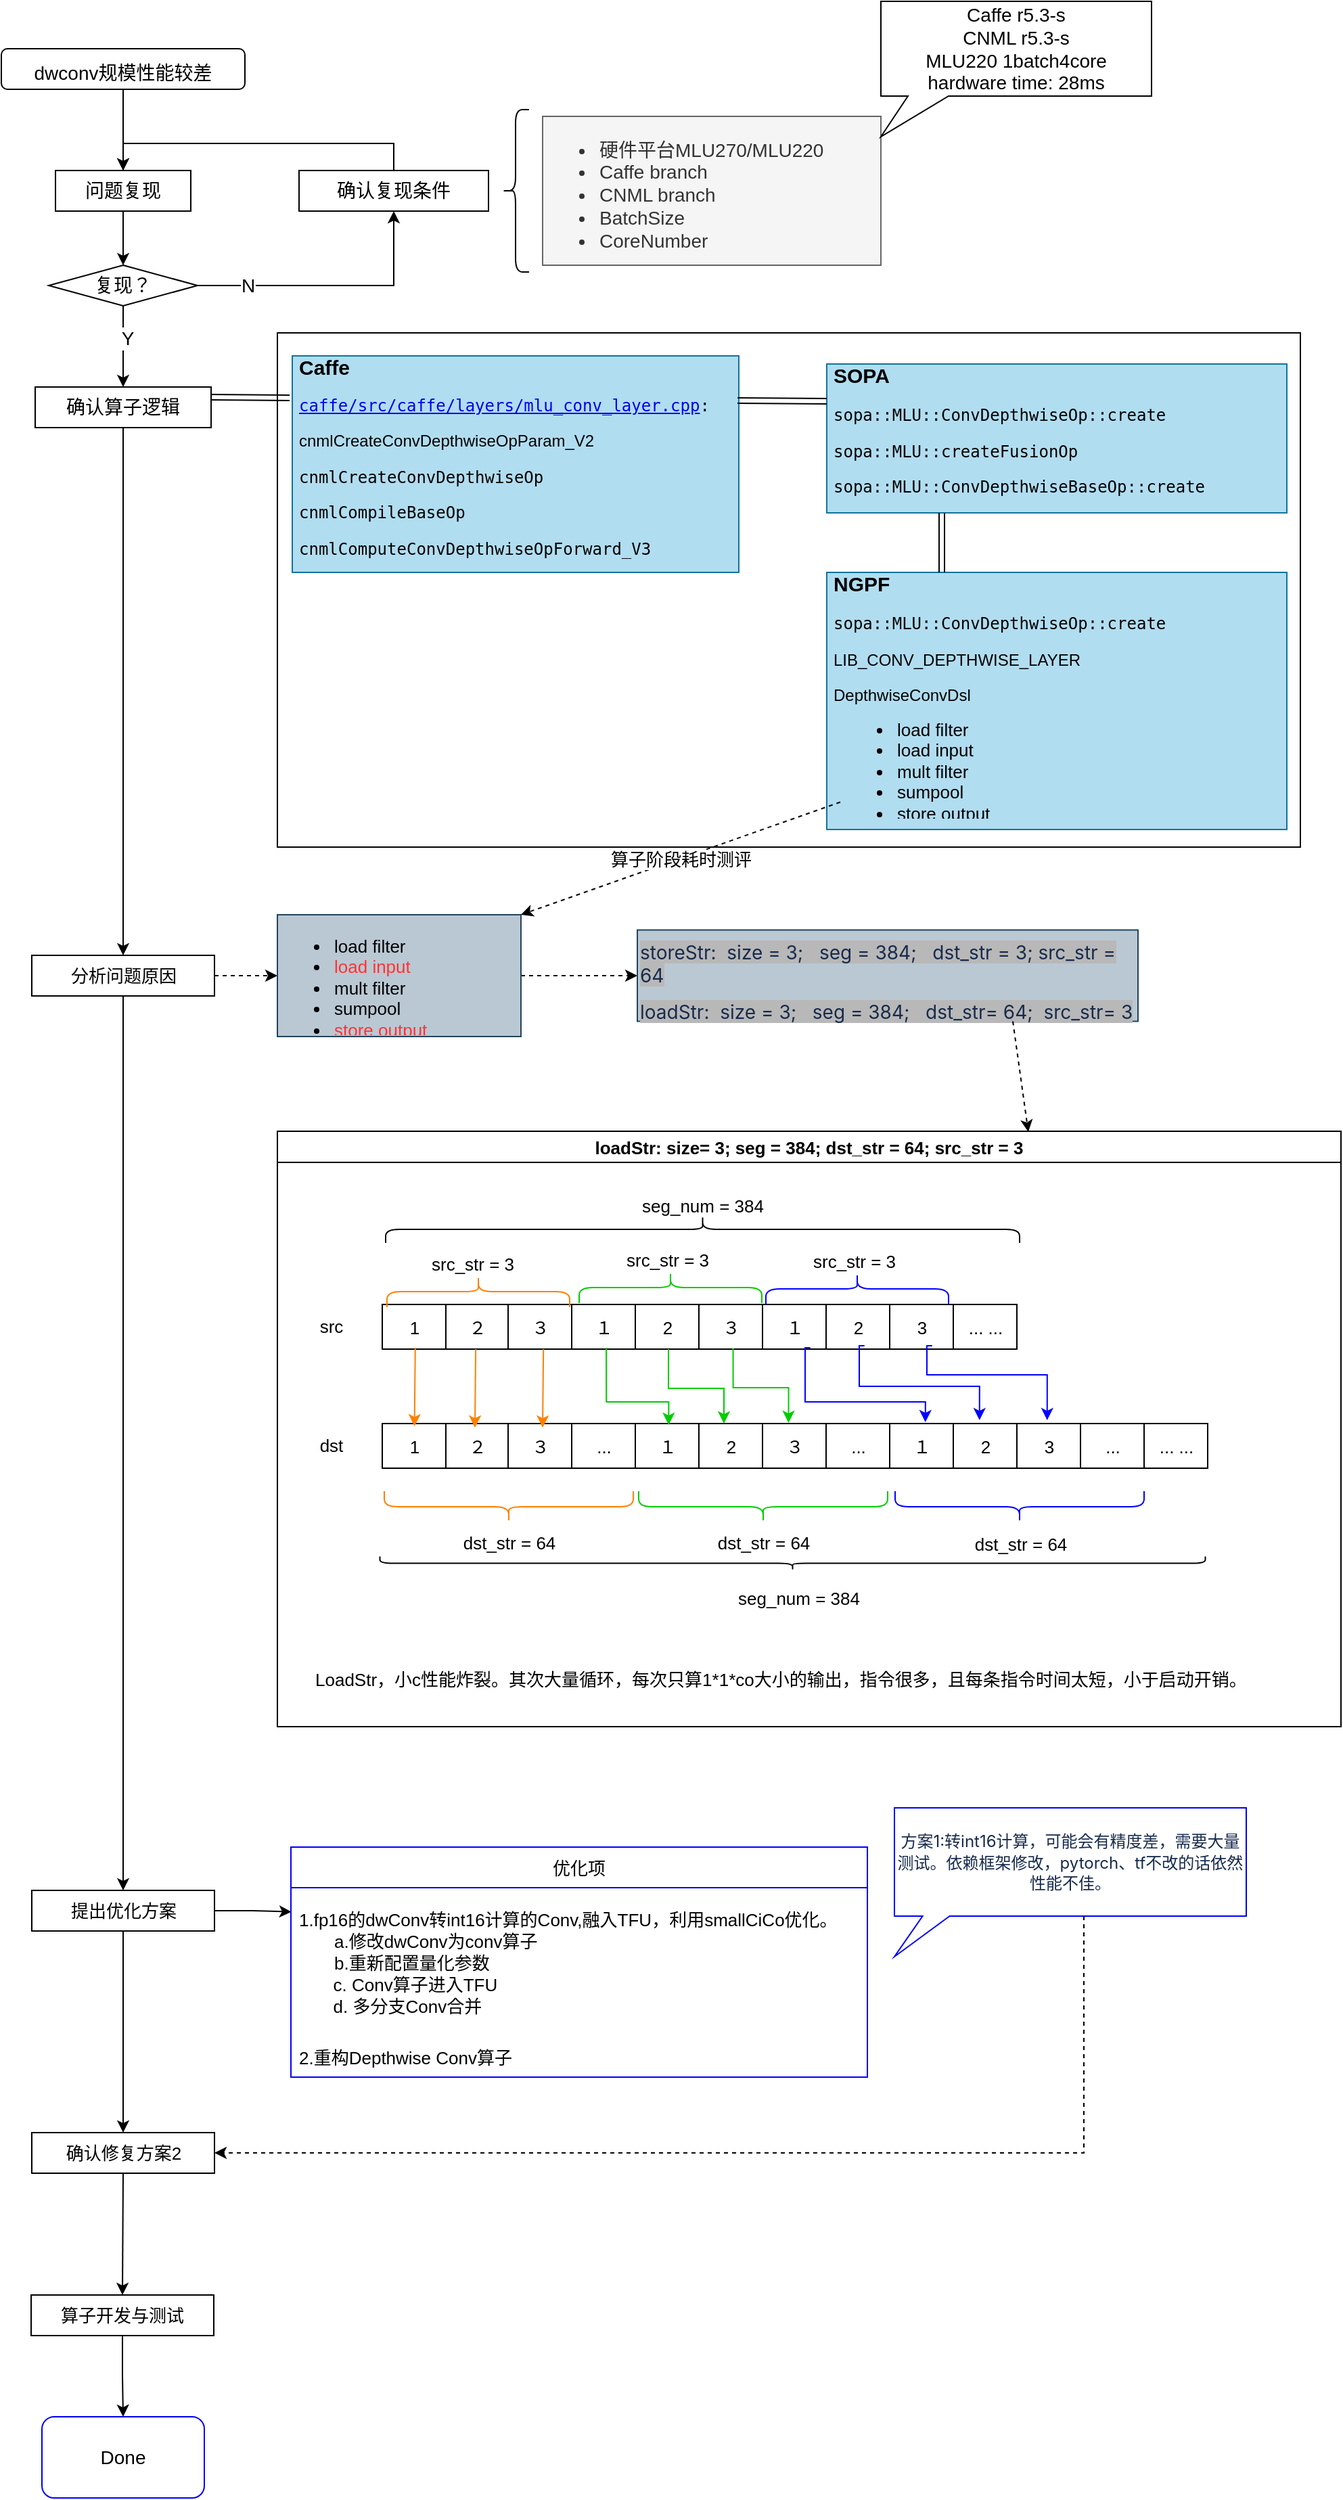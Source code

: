 <mxfile version="20.4.0" type="github">
  <diagram id="tti_ZhQh_s990TyHJGqt" name="第 1 页">
    <mxGraphModel dx="1428" dy="818" grid="1" gridSize="10" guides="1" tooltips="1" connect="1" arrows="1" fold="1" page="1" pageScale="1" pageWidth="4681" pageHeight="3300" math="0" shadow="0">
      <root>
        <mxCell id="0" />
        <mxCell id="1" parent="0" />
        <mxCell id="wZFN2r-Hda0BYNomyeBZ-6" style="edgeStyle=orthogonalEdgeStyle;rounded=0;orthogonalLoop=1;jettySize=auto;html=1;exitX=0.5;exitY=1;exitDx=0;exitDy=0;fontSize=14;" edge="1" parent="1" source="wZFN2r-Hda0BYNomyeBZ-2" target="wZFN2r-Hda0BYNomyeBZ-3">
          <mxGeometry relative="1" as="geometry" />
        </mxCell>
        <mxCell id="wZFN2r-Hda0BYNomyeBZ-2" value="&lt;h1 style=&quot;text-align: start;&quot; class=&quot;with-breadcrumbs&quot;&gt;&lt;font style=&quot;font-size: 14px; font-weight: normal;&quot;&gt;dwconv规模性能较差&lt;/font&gt;&lt;/h1&gt;" style="rounded=1;whiteSpace=wrap;html=1;" vertex="1" parent="1">
          <mxGeometry x="340" y="210" width="180" height="30" as="geometry" />
        </mxCell>
        <mxCell id="wZFN2r-Hda0BYNomyeBZ-7" style="edgeStyle=orthogonalEdgeStyle;rounded=0;orthogonalLoop=1;jettySize=auto;html=1;exitX=0.5;exitY=1;exitDx=0;exitDy=0;entryX=0.5;entryY=0;entryDx=0;entryDy=0;fontSize=14;" edge="1" parent="1" source="wZFN2r-Hda0BYNomyeBZ-3" target="wZFN2r-Hda0BYNomyeBZ-4">
          <mxGeometry relative="1" as="geometry" />
        </mxCell>
        <mxCell id="wZFN2r-Hda0BYNomyeBZ-3" value="问题复现" style="rounded=0;whiteSpace=wrap;html=1;fontSize=14;" vertex="1" parent="1">
          <mxGeometry x="380" y="300" width="100" height="30" as="geometry" />
        </mxCell>
        <mxCell id="wZFN2r-Hda0BYNomyeBZ-11" style="edgeStyle=orthogonalEdgeStyle;rounded=0;orthogonalLoop=1;jettySize=auto;html=1;exitX=1;exitY=0.5;exitDx=0;exitDy=0;entryX=0.5;entryY=1;entryDx=0;entryDy=0;fontSize=14;" edge="1" parent="1" source="wZFN2r-Hda0BYNomyeBZ-4" target="wZFN2r-Hda0BYNomyeBZ-10">
          <mxGeometry relative="1" as="geometry" />
        </mxCell>
        <mxCell id="wZFN2r-Hda0BYNomyeBZ-16" value="N" style="edgeLabel;html=1;align=center;verticalAlign=middle;resizable=0;points=[];fontSize=14;" vertex="1" connectable="0" parent="wZFN2r-Hda0BYNomyeBZ-11">
          <mxGeometry x="-0.63" relative="1" as="geometry">
            <mxPoint as="offset" />
          </mxGeometry>
        </mxCell>
        <mxCell id="wZFN2r-Hda0BYNomyeBZ-17" style="edgeStyle=orthogonalEdgeStyle;rounded=0;orthogonalLoop=1;jettySize=auto;html=1;exitX=0.5;exitY=1;exitDx=0;exitDy=0;fontSize=14;" edge="1" parent="1" source="wZFN2r-Hda0BYNomyeBZ-4" target="wZFN2r-Hda0BYNomyeBZ-15">
          <mxGeometry relative="1" as="geometry" />
        </mxCell>
        <mxCell id="wZFN2r-Hda0BYNomyeBZ-20" value="Y" style="edgeLabel;html=1;align=center;verticalAlign=middle;resizable=0;points=[];fontSize=14;" vertex="1" connectable="0" parent="wZFN2r-Hda0BYNomyeBZ-17">
          <mxGeometry x="-0.207" y="3" relative="1" as="geometry">
            <mxPoint as="offset" />
          </mxGeometry>
        </mxCell>
        <mxCell id="wZFN2r-Hda0BYNomyeBZ-4" value="复现？" style="rhombus;whiteSpace=wrap;html=1;fontSize=14;" vertex="1" parent="1">
          <mxGeometry x="375" y="370" width="110" height="30" as="geometry" />
        </mxCell>
        <mxCell id="wZFN2r-Hda0BYNomyeBZ-12" style="edgeStyle=orthogonalEdgeStyle;rounded=0;orthogonalLoop=1;jettySize=auto;html=1;exitX=0.5;exitY=0;exitDx=0;exitDy=0;entryX=0.5;entryY=0;entryDx=0;entryDy=0;fontSize=14;" edge="1" parent="1" source="wZFN2r-Hda0BYNomyeBZ-10" target="wZFN2r-Hda0BYNomyeBZ-3">
          <mxGeometry relative="1" as="geometry" />
        </mxCell>
        <mxCell id="wZFN2r-Hda0BYNomyeBZ-10" value="确认复现条件" style="rounded=0;whiteSpace=wrap;html=1;fontSize=14;" vertex="1" parent="1">
          <mxGeometry x="560" y="300" width="140" height="30" as="geometry" />
        </mxCell>
        <mxCell id="wZFN2r-Hda0BYNomyeBZ-13" value="" style="shape=curlyBracket;whiteSpace=wrap;html=1;rounded=1;fontSize=14;" vertex="1" parent="1">
          <mxGeometry x="710" y="255" width="20" height="120" as="geometry" />
        </mxCell>
        <mxCell id="wZFN2r-Hda0BYNomyeBZ-14" value="&lt;ul&gt;&lt;li&gt;&lt;span style=&quot;background-color: initial;&quot;&gt;硬件平台MLU270/MLU220&lt;/span&gt;&lt;/li&gt;&lt;li&gt;Caffe branch&lt;/li&gt;&lt;li&gt;CNML branch&lt;/li&gt;&lt;li&gt;BatchSize&lt;/li&gt;&lt;li&gt;CoreNumber&lt;/li&gt;&lt;/ul&gt;" style="text;strokeColor=#666666;fillColor=#f5f5f5;html=1;whiteSpace=wrap;verticalAlign=middle;overflow=hidden;fontSize=14;fontColor=#333333;" vertex="1" parent="1">
          <mxGeometry x="740" y="260" width="250" height="110" as="geometry" />
        </mxCell>
        <mxCell id="wZFN2r-Hda0BYNomyeBZ-48" style="edgeStyle=orthogonalEdgeStyle;rounded=0;orthogonalLoop=1;jettySize=auto;html=1;exitX=0.5;exitY=1;exitDx=0;exitDy=0;fontSize=13;" edge="1" parent="1" source="wZFN2r-Hda0BYNomyeBZ-15" target="wZFN2r-Hda0BYNomyeBZ-47">
          <mxGeometry relative="1" as="geometry" />
        </mxCell>
        <mxCell id="wZFN2r-Hda0BYNomyeBZ-15" value="确认算子逻辑" style="rounded=0;whiteSpace=wrap;html=1;fontSize=14;" vertex="1" parent="1">
          <mxGeometry x="365" y="460" width="130" height="30" as="geometry" />
        </mxCell>
        <mxCell id="wZFN2r-Hda0BYNomyeBZ-22" value="Caffe r5.3-s&lt;br&gt;CNML r5.3-s&lt;br&gt;MLU220 1batch4core &lt;br&gt;hardware time: 28ms" style="shape=callout;whiteSpace=wrap;html=1;perimeter=calloutPerimeter;fontSize=14;position2=0;base=30;size=30;position=0.1;" vertex="1" parent="1">
          <mxGeometry x="990" y="175" width="200" height="100" as="geometry" />
        </mxCell>
        <mxCell id="wZFN2r-Hda0BYNomyeBZ-36" value="&lt;h1 style=&quot;font-size: 15px;&quot;&gt;&lt;font style=&quot;font-size: 15px;&quot;&gt;Caffe&lt;/font&gt;&lt;/h1&gt;&lt;p style=&quot;font-size: 12px;&quot;&gt;&lt;font style=&quot;font-size: 12px;&quot;&gt;&lt;code style=&quot;&quot;&gt;&lt;font style=&quot;font-size: 12px;&quot;&gt;&lt;a href=&quot;http://gitlab.software.cambricon.com/neuware/caffe/-/blob/master/src/caffe/layers/mlu_conv_layer.cpp&quot;&gt;caffe/src/caffe/layers/mlu_conv_layer.cpp&lt;/a&gt;:&lt;/font&gt;&lt;/code&gt;&lt;/font&gt;&lt;/p&gt;&lt;p style=&quot;font-size: 12px;&quot;&gt;&lt;span style=&quot;background-color: initial;&quot;&gt;cnmlCreateConvDepthwiseOpParam_V2&lt;/span&gt;&lt;/p&gt;&lt;p style=&quot;font-size: 12px;&quot;&gt;&lt;code style=&quot;&quot;&gt;&lt;font style=&quot;font-size: 12px;&quot;&gt;cnmlCreateConvDepthwiseOp&lt;br&gt;&lt;/font&gt;&lt;/code&gt;&lt;/p&gt;&lt;p style=&quot;font-size: 12px;&quot;&gt;&lt;code style=&quot;&quot;&gt;&lt;font style=&quot;font-size: 12px;&quot;&gt;&lt;code&gt;cnmlCompileBaseOp&lt;/code&gt;&lt;br&gt;&lt;/font&gt;&lt;/code&gt;&lt;/p&gt;&lt;p style=&quot;font-size: 12px;&quot;&gt;&lt;code style=&quot;&quot;&gt;&lt;font style=&quot;font-size: 12px;&quot;&gt;&lt;code style=&quot;&quot;&gt;&lt;code style=&quot;&quot;&gt;&lt;font style=&quot;font-size: 12px;&quot;&gt;cnmlComputeConvDepthwiseOpForward_V3&lt;/font&gt;&lt;/code&gt;&lt;br&gt;&lt;/code&gt;&lt;/font&gt;&lt;/code&gt;&lt;/p&gt;" style="text;html=1;strokeColor=#10739e;fillColor=#b1ddf0;spacing=5;spacingTop=-20;whiteSpace=wrap;overflow=hidden;rounded=0;fontSize=14;" vertex="1" parent="1">
          <mxGeometry x="555" y="437" width="330" height="160" as="geometry" />
        </mxCell>
        <mxCell id="wZFN2r-Hda0BYNomyeBZ-37" value="&lt;h1 style=&quot;font-size: 15px;&quot;&gt;SOPA&lt;/h1&gt;&lt;h1 style=&quot;font-size: 15px;&quot;&gt;&lt;span style=&quot;font-family: monospace; font-size: 12px; background-color: initial; font-weight: normal;&quot;&gt;sopa::MLU::ConvDepthwiseOp::create&lt;/span&gt;&lt;br&gt;&lt;/h1&gt;&lt;p style=&quot;font-size: 12px;&quot;&gt;&lt;font face=&quot;monospace&quot;&gt;sopa::MLU::createFusionOp&lt;/font&gt;&lt;/p&gt;&lt;p style=&quot;font-size: 12px;&quot;&gt;&lt;font face=&quot;monospace&quot;&gt;sopa::MLU::ConvDepthwiseBaseOp::create&lt;/font&gt;&lt;/p&gt;" style="text;html=1;strokeColor=#10739e;fillColor=#b1ddf0;spacing=5;spacingTop=-20;whiteSpace=wrap;overflow=hidden;rounded=0;fontSize=14;" vertex="1" parent="1">
          <mxGeometry x="950" y="443" width="340" height="110" as="geometry" />
        </mxCell>
        <mxCell id="wZFN2r-Hda0BYNomyeBZ-39" value="&lt;h1 style=&quot;font-size: 15px;&quot;&gt;NGPF&lt;/h1&gt;&lt;h1 style=&quot;font-size: 15px;&quot;&gt;&lt;span style=&quot;font-family: monospace; font-size: 12px; background-color: initial; font-weight: normal;&quot;&gt;sopa::MLU::ConvDepthwiseOp::create&lt;/span&gt;&lt;br&gt;&lt;/h1&gt;&lt;p style=&quot;font-size: 12px;&quot;&gt;LIB_CONV_DEPTHWISE_LAYER&lt;/p&gt;&lt;p style=&quot;font-size: 12px;&quot;&gt;DepthwiseConvDsl&lt;/p&gt;&lt;p style=&quot;font-size: 12px;&quot;&gt;&lt;br&gt;&lt;/p&gt;&lt;p style=&quot;font-size: 12px;&quot;&gt;&lt;br&gt;&lt;/p&gt;&lt;p style=&quot;font-size: 12px;&quot;&gt;&lt;br&gt;&lt;/p&gt;" style="text;html=1;strokeColor=#10739e;fillColor=#b1ddf0;spacing=5;spacingTop=-20;whiteSpace=wrap;overflow=hidden;rounded=0;fontSize=14;" vertex="1" parent="1">
          <mxGeometry x="950" y="597" width="340" height="190" as="geometry" />
        </mxCell>
        <mxCell id="wZFN2r-Hda0BYNomyeBZ-40" value="&lt;ul style=&quot;font-size: 13px;&quot;&gt;&lt;li style=&quot;&quot;&gt;load filter&lt;/li&gt;&lt;li style=&quot;&quot;&gt;load input&lt;/li&gt;&lt;li style=&quot;&quot;&gt;mult filter&lt;/li&gt;&lt;li style=&quot;&quot;&gt;sumpool&lt;/li&gt;&lt;li style=&quot;&quot;&gt;store output&lt;/li&gt;&lt;/ul&gt;" style="text;strokeColor=none;fillColor=none;html=1;whiteSpace=wrap;verticalAlign=middle;overflow=hidden;fontSize=11;" vertex="1" parent="1">
          <mxGeometry x="960" y="690" width="180" height="90" as="geometry" />
        </mxCell>
        <mxCell id="wZFN2r-Hda0BYNomyeBZ-43" value="" style="shape=link;html=1;rounded=0;fontSize=13;exitX=1;exitY=0.25;exitDx=0;exitDy=0;entryX=-0.006;entryY=0.194;entryDx=0;entryDy=0;entryPerimeter=0;" edge="1" parent="1" source="wZFN2r-Hda0BYNomyeBZ-15" target="wZFN2r-Hda0BYNomyeBZ-36">
          <mxGeometry width="100" relative="1" as="geometry">
            <mxPoint x="380" y="580" as="sourcePoint" />
            <mxPoint x="480" y="580" as="targetPoint" />
          </mxGeometry>
        </mxCell>
        <mxCell id="wZFN2r-Hda0BYNomyeBZ-44" value="" style="shape=link;html=1;rounded=0;fontSize=13;exitX=0.997;exitY=0.206;exitDx=0;exitDy=0;exitPerimeter=0;entryX=0;entryY=0.25;entryDx=0;entryDy=0;" edge="1" parent="1" source="wZFN2r-Hda0BYNomyeBZ-36" target="wZFN2r-Hda0BYNomyeBZ-37">
          <mxGeometry width="100" relative="1" as="geometry">
            <mxPoint x="710" y="680" as="sourcePoint" />
            <mxPoint x="810" y="680" as="targetPoint" />
          </mxGeometry>
        </mxCell>
        <mxCell id="wZFN2r-Hda0BYNomyeBZ-45" value="" style="shape=link;html=1;rounded=0;fontSize=13;entryX=0.25;entryY=0;entryDx=0;entryDy=0;exitX=0.25;exitY=1;exitDx=0;exitDy=0;" edge="1" parent="1" source="wZFN2r-Hda0BYNomyeBZ-37" target="wZFN2r-Hda0BYNomyeBZ-39">
          <mxGeometry width="100" relative="1" as="geometry">
            <mxPoint x="580" y="710" as="sourcePoint" />
            <mxPoint x="680" y="710" as="targetPoint" />
          </mxGeometry>
        </mxCell>
        <mxCell id="wZFN2r-Hda0BYNomyeBZ-46" value="" style="rounded=0;whiteSpace=wrap;html=1;fontSize=13;fillColor=none;" vertex="1" parent="1">
          <mxGeometry x="544" y="420" width="756" height="380" as="geometry" />
        </mxCell>
        <mxCell id="wZFN2r-Hda0BYNomyeBZ-54" style="edgeStyle=orthogonalEdgeStyle;rounded=0;orthogonalLoop=1;jettySize=auto;html=1;exitX=1;exitY=0.5;exitDx=0;exitDy=0;entryX=0;entryY=0.5;entryDx=0;entryDy=0;dashed=1;fontSize=13;fontColor=#000000;" edge="1" parent="1" source="wZFN2r-Hda0BYNomyeBZ-47" target="wZFN2r-Hda0BYNomyeBZ-49">
          <mxGeometry relative="1" as="geometry" />
        </mxCell>
        <mxCell id="wZFN2r-Hda0BYNomyeBZ-156" style="edgeStyle=orthogonalEdgeStyle;rounded=0;orthogonalLoop=1;jettySize=auto;html=1;exitX=0.5;exitY=1;exitDx=0;exitDy=0;strokeColor=#000000;fontSize=13;fontColor=#000000;" edge="1" parent="1" source="wZFN2r-Hda0BYNomyeBZ-47" target="wZFN2r-Hda0BYNomyeBZ-155">
          <mxGeometry relative="1" as="geometry" />
        </mxCell>
        <mxCell id="wZFN2r-Hda0BYNomyeBZ-47" value="分析问题原因" style="rounded=0;whiteSpace=wrap;html=1;fontSize=13;" vertex="1" parent="1">
          <mxGeometry x="362.5" y="880" width="135" height="30" as="geometry" />
        </mxCell>
        <mxCell id="wZFN2r-Hda0BYNomyeBZ-58" value="" style="edgeStyle=orthogonalEdgeStyle;rounded=0;orthogonalLoop=1;jettySize=auto;html=1;dashed=1;fontSize=13;fontColor=#000000;" edge="1" parent="1" source="wZFN2r-Hda0BYNomyeBZ-49" target="wZFN2r-Hda0BYNomyeBZ-57">
          <mxGeometry relative="1" as="geometry" />
        </mxCell>
        <mxCell id="wZFN2r-Hda0BYNomyeBZ-49" value="&lt;ul style=&quot;font-size: 13px;&quot;&gt;&lt;li style=&quot;&quot;&gt;load filter&lt;/li&gt;&lt;li style=&quot;&quot;&gt;&lt;font color=&quot;#ff3333&quot;&gt;load input　&lt;/font&gt;&lt;/li&gt;&lt;li style=&quot;&quot;&gt;mult filter&lt;/li&gt;&lt;li style=&quot;&quot;&gt;sumpool&lt;/li&gt;&lt;li style=&quot;&quot;&gt;&lt;font color=&quot;#ff3333&quot;&gt;store output&lt;/font&gt;&lt;/li&gt;&lt;/ul&gt;" style="text;html=1;whiteSpace=wrap;verticalAlign=middle;overflow=hidden;fontSize=11;fillColor=#bac8d3;strokeColor=#23445d;" vertex="1" parent="1">
          <mxGeometry x="544" y="850" width="180" height="90" as="geometry" />
        </mxCell>
        <mxCell id="wZFN2r-Hda0BYNomyeBZ-50" value="" style="endArrow=classic;html=1;rounded=0;fontSize=13;fontColor=#FF3333;entryX=1;entryY=0;entryDx=0;entryDy=0;dashed=1;" edge="1" parent="1" source="wZFN2r-Hda0BYNomyeBZ-40" target="wZFN2r-Hda0BYNomyeBZ-49">
          <mxGeometry relative="1" as="geometry">
            <mxPoint x="1060" y="860" as="sourcePoint" />
            <mxPoint x="1130" y="920" as="targetPoint" />
          </mxGeometry>
        </mxCell>
        <mxCell id="wZFN2r-Hda0BYNomyeBZ-51" value="算子阶段耗时测评" style="edgeLabel;resizable=0;html=1;align=center;verticalAlign=middle;fontSize=13;fontColor=#000000;" connectable="0" vertex="1" parent="wZFN2r-Hda0BYNomyeBZ-50">
          <mxGeometry relative="1" as="geometry" />
        </mxCell>
        <mxCell id="wZFN2r-Hda0BYNomyeBZ-57" value="&lt;p style=&quot;margin: 10px 0px 0px; padding: 0px; color: rgb(23, 43, 77); font-family: -apple-system, BlinkMacSystemFont, &amp;quot;Segoe UI&amp;quot;, Roboto, Oxygen, Ubuntu, &amp;quot;Fira Sans&amp;quot;, &amp;quot;Droid Sans&amp;quot;, &amp;quot;Helvetica Neue&amp;quot;, sans-serif; font-size: 14px;&quot;&gt;&lt;span style=&quot;background-color: rgb(184, 184, 184);&quot;&gt;storeStr:&amp;nbsp; size = 3;&amp;nbsp; &amp;nbsp;seg = 384;&amp;nbsp; &amp;nbsp;dst_str = 3; src_str = 64&lt;/span&gt;&lt;/p&gt;&lt;p style=&quot;margin: 10px 0px 0px; padding: 0px; color: rgb(23, 43, 77); font-family: -apple-system, BlinkMacSystemFont, &amp;quot;Segoe UI&amp;quot;, Roboto, Oxygen, Ubuntu, &amp;quot;Fira Sans&amp;quot;, &amp;quot;Droid Sans&amp;quot;, &amp;quot;Helvetica Neue&amp;quot;, sans-serif; font-size: 14px;&quot;&gt;&lt;span style=&quot;background-color: rgb(184, 184, 184);&quot;&gt;loadStr:&amp;nbsp; size = 3;&amp;nbsp; &amp;nbsp;seg = 384;&amp;nbsp; &amp;nbsp;dst_str= 64;&amp;nbsp; src_str= 3&lt;/span&gt;&lt;/p&gt;" style="whiteSpace=wrap;html=1;fontSize=11;align=left;fillColor=#bac8d3;strokeColor=#23445d;gradientColor=none;" vertex="1" parent="1">
          <mxGeometry x="810" y="861.25" width="370" height="67.5" as="geometry" />
        </mxCell>
        <mxCell id="wZFN2r-Hda0BYNomyeBZ-99" value="loadStr: size= 3; seg = 384; dst_str = 64; src_str = 3" style="swimlane;labelBackgroundColor=#FFFFFF;fontSize=13;fontColor=#000000;" vertex="1" parent="1">
          <mxGeometry x="544" y="1010" width="786" height="440" as="geometry">
            <mxRectangle x="1270" y="870" width="360" height="30" as="alternateBounds" />
          </mxGeometry>
        </mxCell>
        <mxCell id="wZFN2r-Hda0BYNomyeBZ-72" value="" style="shape=table;html=1;whiteSpace=wrap;startSize=0;container=1;collapsible=0;childLayout=tableLayout;labelBackgroundColor=#FFFFFF;fontSize=13;fontColor=#000000;" vertex="1" parent="wZFN2r-Hda0BYNomyeBZ-99">
          <mxGeometry x="77.5" y="128" width="469" height="33" as="geometry" />
        </mxCell>
        <mxCell id="wZFN2r-Hda0BYNomyeBZ-73" value="" style="shape=tableRow;horizontal=0;startSize=0;swimlaneHead=0;swimlaneBody=0;top=0;left=0;bottom=0;right=0;collapsible=0;dropTarget=0;fillColor=none;points=[[0,0.5],[1,0.5]];portConstraint=eastwest;labelBackgroundColor=#B8B8B8;fontSize=13;fontColor=#000000;" vertex="1" parent="wZFN2r-Hda0BYNomyeBZ-72">
          <mxGeometry width="469" height="33" as="geometry" />
        </mxCell>
        <mxCell id="wZFN2r-Hda0BYNomyeBZ-74" value="&lt;span style=&quot;background-color: rgb(255, 255, 255);&quot;&gt;1&lt;/span&gt;" style="shape=partialRectangle;html=1;whiteSpace=wrap;connectable=0;fillColor=none;top=0;left=0;bottom=0;right=0;overflow=hidden;labelBackgroundColor=#B8B8B8;fontSize=13;fontColor=#000000;" vertex="1" parent="wZFN2r-Hda0BYNomyeBZ-73">
          <mxGeometry width="47" height="33" as="geometry">
            <mxRectangle width="47" height="33" as="alternateBounds" />
          </mxGeometry>
        </mxCell>
        <mxCell id="wZFN2r-Hda0BYNomyeBZ-75" value="&lt;span style=&quot;background-color: rgb(255, 255, 255);&quot;&gt;２&lt;/span&gt;" style="shape=partialRectangle;html=1;whiteSpace=wrap;connectable=0;fillColor=none;top=0;left=0;bottom=0;right=0;overflow=hidden;labelBackgroundColor=#B8B8B8;fontSize=13;fontColor=#000000;" vertex="1" parent="wZFN2r-Hda0BYNomyeBZ-73">
          <mxGeometry x="47" width="46" height="33" as="geometry">
            <mxRectangle width="46" height="33" as="alternateBounds" />
          </mxGeometry>
        </mxCell>
        <mxCell id="wZFN2r-Hda0BYNomyeBZ-76" value="&lt;span style=&quot;background-color: rgb(255, 255, 255);&quot;&gt;３&lt;/span&gt;" style="shape=partialRectangle;html=1;whiteSpace=wrap;connectable=0;fillColor=none;top=0;left=0;bottom=0;right=0;overflow=hidden;labelBackgroundColor=#B8B8B8;fontSize=13;fontColor=#000000;" vertex="1" parent="wZFN2r-Hda0BYNomyeBZ-73">
          <mxGeometry x="93" width="47" height="33" as="geometry">
            <mxRectangle width="47" height="33" as="alternateBounds" />
          </mxGeometry>
        </mxCell>
        <mxCell id="wZFN2r-Hda0BYNomyeBZ-85" value="&lt;span style=&quot;background-color: rgb(255, 255, 255);&quot;&gt;１&lt;/span&gt;" style="shape=partialRectangle;html=1;whiteSpace=wrap;connectable=0;fillColor=none;top=0;left=0;bottom=0;right=0;overflow=hidden;labelBackgroundColor=#B8B8B8;fontSize=13;fontColor=#000000;" vertex="1" parent="wZFN2r-Hda0BYNomyeBZ-73">
          <mxGeometry x="140" width="47" height="33" as="geometry">
            <mxRectangle width="47" height="33" as="alternateBounds" />
          </mxGeometry>
        </mxCell>
        <mxCell id="wZFN2r-Hda0BYNomyeBZ-93" value="2" style="shape=partialRectangle;html=1;whiteSpace=wrap;connectable=0;fillColor=none;top=0;left=0;bottom=0;right=0;overflow=hidden;labelBackgroundColor=#FFFFFF;fontSize=13;fontColor=#000000;" vertex="1" parent="wZFN2r-Hda0BYNomyeBZ-73">
          <mxGeometry x="187" width="47" height="33" as="geometry">
            <mxRectangle width="47" height="33" as="alternateBounds" />
          </mxGeometry>
        </mxCell>
        <mxCell id="wZFN2r-Hda0BYNomyeBZ-94" value="&lt;span style=&quot;background-color: rgb(255, 255, 255);&quot;&gt;３&lt;/span&gt;" style="shape=partialRectangle;html=1;whiteSpace=wrap;connectable=0;fillColor=none;top=0;left=0;bottom=0;right=0;overflow=hidden;labelBackgroundColor=#B8B8B8;fontSize=13;fontColor=#000000;" vertex="1" parent="wZFN2r-Hda0BYNomyeBZ-73">
          <mxGeometry x="234" width="47" height="33" as="geometry">
            <mxRectangle width="47" height="33" as="alternateBounds" />
          </mxGeometry>
        </mxCell>
        <mxCell id="wZFN2r-Hda0BYNomyeBZ-95" value="&lt;span style=&quot;background-color: rgb(255, 255, 255);&quot;&gt;１&lt;/span&gt;" style="shape=partialRectangle;html=1;whiteSpace=wrap;connectable=0;fillColor=none;top=0;left=0;bottom=0;right=0;overflow=hidden;labelBackgroundColor=#B8B8B8;fontSize=13;fontColor=#000000;" vertex="1" parent="wZFN2r-Hda0BYNomyeBZ-73">
          <mxGeometry x="281" width="47" height="33" as="geometry">
            <mxRectangle width="47" height="33" as="alternateBounds" />
          </mxGeometry>
        </mxCell>
        <mxCell id="wZFN2r-Hda0BYNomyeBZ-96" value="2" style="shape=partialRectangle;html=1;whiteSpace=wrap;connectable=0;fillColor=none;top=0;left=0;bottom=0;right=0;overflow=hidden;labelBackgroundColor=#FFFFFF;fontSize=13;fontColor=#000000;" vertex="1" parent="wZFN2r-Hda0BYNomyeBZ-73">
          <mxGeometry x="328" width="47" height="33" as="geometry">
            <mxRectangle width="47" height="33" as="alternateBounds" />
          </mxGeometry>
        </mxCell>
        <mxCell id="wZFN2r-Hda0BYNomyeBZ-97" value="3" style="shape=partialRectangle;html=1;whiteSpace=wrap;connectable=0;fillColor=none;top=0;left=0;bottom=0;right=0;overflow=hidden;labelBackgroundColor=#FFFFFF;fontSize=13;fontColor=#000000;" vertex="1" parent="wZFN2r-Hda0BYNomyeBZ-73">
          <mxGeometry x="375" width="47" height="33" as="geometry">
            <mxRectangle width="47" height="33" as="alternateBounds" />
          </mxGeometry>
        </mxCell>
        <mxCell id="wZFN2r-Hda0BYNomyeBZ-98" value="... ..." style="shape=partialRectangle;html=1;whiteSpace=wrap;connectable=0;fillColor=none;top=0;left=0;bottom=0;right=0;overflow=hidden;labelBackgroundColor=#FFFFFF;fontSize=13;fontColor=#000000;" vertex="1" parent="wZFN2r-Hda0BYNomyeBZ-73">
          <mxGeometry x="422" width="47" height="33" as="geometry">
            <mxRectangle width="47" height="33" as="alternateBounds" />
          </mxGeometry>
        </mxCell>
        <mxCell id="wZFN2r-Hda0BYNomyeBZ-100" value="src" style="text;html=1;strokeColor=none;fillColor=none;align=center;verticalAlign=middle;whiteSpace=wrap;rounded=0;labelBackgroundColor=#FFFFFF;fontSize=13;fontColor=#000000;" vertex="1" parent="wZFN2r-Hda0BYNomyeBZ-99">
          <mxGeometry x="10" y="128.5" width="60" height="30" as="geometry" />
        </mxCell>
        <mxCell id="wZFN2r-Hda0BYNomyeBZ-101" value="dst" style="text;html=1;strokeColor=none;fillColor=none;align=center;verticalAlign=middle;whiteSpace=wrap;rounded=0;labelBackgroundColor=#FFFFFF;fontSize=13;fontColor=#000000;" vertex="1" parent="wZFN2r-Hda0BYNomyeBZ-99">
          <mxGeometry x="10" y="217" width="60" height="30" as="geometry" />
        </mxCell>
        <mxCell id="wZFN2r-Hda0BYNomyeBZ-102" value="" style="shape=table;html=1;whiteSpace=wrap;startSize=0;container=1;collapsible=0;childLayout=tableLayout;labelBackgroundColor=#FFFFFF;fontSize=13;fontColor=#000000;" vertex="1" parent="wZFN2r-Hda0BYNomyeBZ-99">
          <mxGeometry x="77.5" y="216" width="610" height="33" as="geometry" />
        </mxCell>
        <mxCell id="wZFN2r-Hda0BYNomyeBZ-103" value="" style="shape=tableRow;horizontal=0;startSize=0;swimlaneHead=0;swimlaneBody=0;top=0;left=0;bottom=0;right=0;collapsible=0;dropTarget=0;fillColor=none;points=[[0,0.5],[1,0.5]];portConstraint=eastwest;labelBackgroundColor=#B8B8B8;fontSize=13;fontColor=#000000;" vertex="1" parent="wZFN2r-Hda0BYNomyeBZ-102">
          <mxGeometry width="610" height="33" as="geometry" />
        </mxCell>
        <mxCell id="wZFN2r-Hda0BYNomyeBZ-104" value="&lt;span style=&quot;background-color: rgb(255, 255, 255);&quot;&gt;1&lt;/span&gt;" style="shape=partialRectangle;html=1;whiteSpace=wrap;connectable=0;fillColor=none;top=0;left=0;bottom=0;right=0;overflow=hidden;labelBackgroundColor=#B8B8B8;fontSize=13;fontColor=#000000;" vertex="1" parent="wZFN2r-Hda0BYNomyeBZ-103">
          <mxGeometry width="47" height="33" as="geometry">
            <mxRectangle width="47" height="33" as="alternateBounds" />
          </mxGeometry>
        </mxCell>
        <mxCell id="wZFN2r-Hda0BYNomyeBZ-105" value="&lt;span style=&quot;background-color: rgb(255, 255, 255);&quot;&gt;２&lt;/span&gt;" style="shape=partialRectangle;html=1;whiteSpace=wrap;connectable=0;fillColor=none;top=0;left=0;bottom=0;right=0;overflow=hidden;labelBackgroundColor=#B8B8B8;fontSize=13;fontColor=#000000;" vertex="1" parent="wZFN2r-Hda0BYNomyeBZ-103">
          <mxGeometry x="47" width="46" height="33" as="geometry">
            <mxRectangle width="46" height="33" as="alternateBounds" />
          </mxGeometry>
        </mxCell>
        <mxCell id="wZFN2r-Hda0BYNomyeBZ-106" value="&lt;span style=&quot;background-color: rgb(255, 255, 255);&quot;&gt;３&lt;/span&gt;" style="shape=partialRectangle;html=1;whiteSpace=wrap;connectable=0;fillColor=none;top=0;left=0;bottom=0;right=0;overflow=hidden;labelBackgroundColor=#B8B8B8;fontSize=13;fontColor=#000000;" vertex="1" parent="wZFN2r-Hda0BYNomyeBZ-103">
          <mxGeometry x="93" width="47" height="33" as="geometry">
            <mxRectangle width="47" height="33" as="alternateBounds" />
          </mxGeometry>
        </mxCell>
        <mxCell id="wZFN2r-Hda0BYNomyeBZ-114" value="&lt;span style=&quot;background-color: rgb(255, 255, 255);&quot;&gt;...&lt;/span&gt;" style="shape=partialRectangle;html=1;whiteSpace=wrap;connectable=0;fillColor=none;top=0;left=0;bottom=0;right=0;overflow=hidden;labelBackgroundColor=#B8B8B8;fontSize=13;fontColor=#000000;" vertex="1" parent="wZFN2r-Hda0BYNomyeBZ-103">
          <mxGeometry x="140" width="47" height="33" as="geometry">
            <mxRectangle width="47" height="33" as="alternateBounds" />
          </mxGeometry>
        </mxCell>
        <mxCell id="wZFN2r-Hda0BYNomyeBZ-107" value="&lt;span style=&quot;background-color: rgb(255, 255, 255);&quot;&gt;１&lt;/span&gt;" style="shape=partialRectangle;html=1;whiteSpace=wrap;connectable=0;fillColor=none;top=0;left=0;bottom=0;right=0;overflow=hidden;labelBackgroundColor=#B8B8B8;fontSize=13;fontColor=#000000;" vertex="1" parent="wZFN2r-Hda0BYNomyeBZ-103">
          <mxGeometry x="187" width="47" height="33" as="geometry">
            <mxRectangle width="47" height="33" as="alternateBounds" />
          </mxGeometry>
        </mxCell>
        <mxCell id="wZFN2r-Hda0BYNomyeBZ-108" value="2" style="shape=partialRectangle;html=1;whiteSpace=wrap;connectable=0;fillColor=none;top=0;left=0;bottom=0;right=0;overflow=hidden;labelBackgroundColor=#FFFFFF;fontSize=13;fontColor=#000000;" vertex="1" parent="wZFN2r-Hda0BYNomyeBZ-103">
          <mxGeometry x="234" width="47" height="33" as="geometry">
            <mxRectangle width="47" height="33" as="alternateBounds" />
          </mxGeometry>
        </mxCell>
        <mxCell id="wZFN2r-Hda0BYNomyeBZ-109" value="&lt;span style=&quot;background-color: rgb(255, 255, 255);&quot;&gt;３&lt;/span&gt;" style="shape=partialRectangle;html=1;whiteSpace=wrap;connectable=0;fillColor=none;top=0;left=0;bottom=0;right=0;overflow=hidden;labelBackgroundColor=#B8B8B8;fontSize=13;fontColor=#000000;" vertex="1" parent="wZFN2r-Hda0BYNomyeBZ-103">
          <mxGeometry x="281" width="47" height="33" as="geometry">
            <mxRectangle width="47" height="33" as="alternateBounds" />
          </mxGeometry>
        </mxCell>
        <mxCell id="wZFN2r-Hda0BYNomyeBZ-116" value="&lt;span style=&quot;background-color: rgb(255, 255, 255);&quot;&gt;...&lt;/span&gt;" style="shape=partialRectangle;html=1;whiteSpace=wrap;connectable=0;fillColor=none;top=0;left=0;bottom=0;right=0;overflow=hidden;labelBackgroundColor=#B8B8B8;fontSize=13;fontColor=#000000;" vertex="1" parent="wZFN2r-Hda0BYNomyeBZ-103">
          <mxGeometry x="328" width="47" height="33" as="geometry">
            <mxRectangle width="47" height="33" as="alternateBounds" />
          </mxGeometry>
        </mxCell>
        <mxCell id="wZFN2r-Hda0BYNomyeBZ-110" value="&lt;span style=&quot;background-color: rgb(255, 255, 255);&quot;&gt;１&lt;/span&gt;" style="shape=partialRectangle;html=1;whiteSpace=wrap;connectable=0;fillColor=none;top=0;left=0;bottom=0;right=0;overflow=hidden;labelBackgroundColor=#B8B8B8;fontSize=13;fontColor=#000000;" vertex="1" parent="wZFN2r-Hda0BYNomyeBZ-103">
          <mxGeometry x="375" width="47" height="33" as="geometry">
            <mxRectangle width="47" height="33" as="alternateBounds" />
          </mxGeometry>
        </mxCell>
        <mxCell id="wZFN2r-Hda0BYNomyeBZ-111" value="2" style="shape=partialRectangle;html=1;whiteSpace=wrap;connectable=0;fillColor=none;top=0;left=0;bottom=0;right=0;overflow=hidden;labelBackgroundColor=#FFFFFF;fontSize=13;fontColor=#000000;" vertex="1" parent="wZFN2r-Hda0BYNomyeBZ-103">
          <mxGeometry x="422" width="47" height="33" as="geometry">
            <mxRectangle width="47" height="33" as="alternateBounds" />
          </mxGeometry>
        </mxCell>
        <mxCell id="wZFN2r-Hda0BYNomyeBZ-112" value="3" style="shape=partialRectangle;html=1;whiteSpace=wrap;connectable=0;fillColor=none;top=0;left=0;bottom=0;right=0;overflow=hidden;labelBackgroundColor=#FFFFFF;fontSize=13;fontColor=#000000;" vertex="1" parent="wZFN2r-Hda0BYNomyeBZ-103">
          <mxGeometry x="469" width="47" height="33" as="geometry">
            <mxRectangle width="47" height="33" as="alternateBounds" />
          </mxGeometry>
        </mxCell>
        <mxCell id="wZFN2r-Hda0BYNomyeBZ-133" value="..." style="shape=partialRectangle;html=1;whiteSpace=wrap;connectable=0;fillColor=none;top=0;left=0;bottom=0;right=0;overflow=hidden;labelBackgroundColor=#FFFFFF;fontSize=13;fontColor=#000000;" vertex="1" parent="wZFN2r-Hda0BYNomyeBZ-103">
          <mxGeometry x="516" width="47" height="33" as="geometry">
            <mxRectangle width="47" height="33" as="alternateBounds" />
          </mxGeometry>
        </mxCell>
        <mxCell id="wZFN2r-Hda0BYNomyeBZ-113" value="... ..." style="shape=partialRectangle;html=1;whiteSpace=wrap;connectable=0;fillColor=none;top=0;left=0;bottom=0;right=0;overflow=hidden;labelBackgroundColor=#FFFFFF;fontSize=13;fontColor=#000000;" vertex="1" parent="wZFN2r-Hda0BYNomyeBZ-103">
          <mxGeometry x="563" width="47" height="33" as="geometry">
            <mxRectangle width="47" height="33" as="alternateBounds" />
          </mxGeometry>
        </mxCell>
        <mxCell id="wZFN2r-Hda0BYNomyeBZ-119" value="" style="group" vertex="1" connectable="0" parent="wZFN2r-Hda0BYNomyeBZ-99">
          <mxGeometry x="79" y="83" width="135" height="59" as="geometry" />
        </mxCell>
        <mxCell id="wZFN2r-Hda0BYNomyeBZ-117" value="" style="shape=curlyBracket;whiteSpace=wrap;html=1;rounded=1;labelBackgroundColor=#FFFFFF;fontSize=13;fontColor=#000000;rotation=90;strokeColor=#FF8000;" vertex="1" parent="wZFN2r-Hda0BYNomyeBZ-119">
          <mxGeometry x="58" y="-32" width="23" height="135" as="geometry" />
        </mxCell>
        <mxCell id="wZFN2r-Hda0BYNomyeBZ-118" value="src_str = 3" style="text;html=1;align=center;verticalAlign=middle;resizable=0;points=[];autosize=1;strokeColor=none;fillColor=none;fontSize=13;fontColor=#000000;" vertex="1" parent="wZFN2r-Hda0BYNomyeBZ-119">
          <mxGeometry x="25" width="80" height="30" as="geometry" />
        </mxCell>
        <mxCell id="wZFN2r-Hda0BYNomyeBZ-123" value="" style="group" vertex="1" connectable="0" parent="wZFN2r-Hda0BYNomyeBZ-99">
          <mxGeometry x="361" y="81" width="135" height="47" as="geometry" />
        </mxCell>
        <mxCell id="wZFN2r-Hda0BYNomyeBZ-124" value="" style="shape=curlyBracket;whiteSpace=wrap;html=1;rounded=1;labelBackgroundColor=#FFFFFF;fontSize=13;fontColor=#000000;rotation=90;strokeColor=#0000FF;" vertex="1" parent="wZFN2r-Hda0BYNomyeBZ-123">
          <mxGeometry x="56" y="-32" width="23" height="135" as="geometry" />
        </mxCell>
        <mxCell id="wZFN2r-Hda0BYNomyeBZ-125" value="src_str = 3" style="text;html=1;align=center;verticalAlign=middle;resizable=0;points=[];autosize=1;strokeColor=none;fillColor=none;fontSize=13;fontColor=#000000;" vertex="1" parent="wZFN2r-Hda0BYNomyeBZ-123">
          <mxGeometry x="25" width="80" height="30" as="geometry" />
        </mxCell>
        <mxCell id="wZFN2r-Hda0BYNomyeBZ-127" value="" style="shape=curlyBracket;whiteSpace=wrap;html=1;rounded=1;labelBackgroundColor=#FFFFFF;fontSize=13;fontColor=#000000;rotation=90;" vertex="1" parent="wZFN2r-Hda0BYNomyeBZ-99">
          <mxGeometry x="304.25" y="-161.75" width="20" height="468.5" as="geometry" />
        </mxCell>
        <mxCell id="wZFN2r-Hda0BYNomyeBZ-128" value="seg_num = 384" style="text;html=1;align=center;verticalAlign=middle;resizable=0;points=[];autosize=1;strokeColor=none;fillColor=none;fontSize=13;fontColor=#000000;" vertex="1" parent="wZFN2r-Hda0BYNomyeBZ-99">
          <mxGeometry x="259.25" y="40" width="110" height="30" as="geometry" />
        </mxCell>
        <mxCell id="wZFN2r-Hda0BYNomyeBZ-129" value="" style="shape=curlyBracket;whiteSpace=wrap;html=1;rounded=1;labelBackgroundColor=#FFFFFF;fontSize=13;fontColor=#000000;rotation=-180;direction=south;strokeColor=#FF8000;" vertex="1" parent="wZFN2r-Hda0BYNomyeBZ-99">
          <mxGeometry x="79" y="266" width="184" height="23" as="geometry" />
        </mxCell>
        <mxCell id="wZFN2r-Hda0BYNomyeBZ-131" value="" style="shape=curlyBracket;whiteSpace=wrap;html=1;rounded=1;labelBackgroundColor=#FFFFFF;fontSize=13;fontColor=#000000;rotation=-180;direction=south;strokeColor=#00CC00;" vertex="1" parent="wZFN2r-Hda0BYNomyeBZ-99">
          <mxGeometry x="267" y="266" width="184" height="23" as="geometry" />
        </mxCell>
        <mxCell id="wZFN2r-Hda0BYNomyeBZ-132" value="" style="shape=curlyBracket;whiteSpace=wrap;html=1;rounded=1;labelBackgroundColor=#FFFFFF;fontSize=13;fontColor=#000000;rotation=-180;direction=south;strokeColor=#0000FF;" vertex="1" parent="wZFN2r-Hda0BYNomyeBZ-99">
          <mxGeometry x="456.5" y="266" width="184" height="23" as="geometry" />
        </mxCell>
        <mxCell id="wZFN2r-Hda0BYNomyeBZ-134" value="dst_str = 64" style="text;html=1;align=center;verticalAlign=middle;resizable=0;points=[];autosize=1;strokeColor=none;fillColor=none;fontSize=13;fontColor=#000000;" vertex="1" parent="wZFN2r-Hda0BYNomyeBZ-99">
          <mxGeometry x="314" y="289" width="90" height="30" as="geometry" />
        </mxCell>
        <mxCell id="wZFN2r-Hda0BYNomyeBZ-135" value="dst_str = 64" style="text;html=1;align=center;verticalAlign=middle;resizable=0;points=[];autosize=1;strokeColor=none;fillColor=none;fontSize=13;fontColor=#000000;" vertex="1" parent="wZFN2r-Hda0BYNomyeBZ-99">
          <mxGeometry x="503.5" y="290" width="90" height="30" as="geometry" />
        </mxCell>
        <mxCell id="wZFN2r-Hda0BYNomyeBZ-136" value="" style="shape=curlyBracket;whiteSpace=wrap;html=1;rounded=1;labelBackgroundColor=#FFFFFF;fontSize=13;fontColor=#000000;rotation=-90;" vertex="1" parent="wZFN2r-Hda0BYNomyeBZ-99">
          <mxGeometry x="375.75" y="14.25" width="10" height="610" as="geometry" />
        </mxCell>
        <mxCell id="wZFN2r-Hda0BYNomyeBZ-141" value="seg_num = 384" style="text;html=1;align=center;verticalAlign=middle;resizable=0;points=[];autosize=1;strokeColor=none;fillColor=none;fontSize=13;fontColor=#000000;" vertex="1" parent="wZFN2r-Hda0BYNomyeBZ-99">
          <mxGeometry x="330" y="330" width="110" height="30" as="geometry" />
        </mxCell>
        <mxCell id="wZFN2r-Hda0BYNomyeBZ-142" value="" style="endArrow=classic;html=1;rounded=0;fontSize=13;fontColor=#000000;exitX=0.052;exitY=0.97;exitDx=0;exitDy=0;exitPerimeter=0;entryX=0.039;entryY=0.061;entryDx=0;entryDy=0;entryPerimeter=0;strokeColor=#FF8000;" edge="1" parent="wZFN2r-Hda0BYNomyeBZ-99" source="wZFN2r-Hda0BYNomyeBZ-73" target="wZFN2r-Hda0BYNomyeBZ-103">
          <mxGeometry width="50" height="50" relative="1" as="geometry">
            <mxPoint x="-220" y="280" as="sourcePoint" />
            <mxPoint x="100" y="210" as="targetPoint" />
          </mxGeometry>
        </mxCell>
        <mxCell id="wZFN2r-Hda0BYNomyeBZ-145" value="" style="endArrow=classic;html=1;rounded=0;fontSize=13;fontColor=#000000;edgeStyle=orthogonalEdgeStyle;exitX=0.353;exitY=0.97;exitDx=0;exitDy=0;exitPerimeter=0;entryX=0.347;entryY=0.03;entryDx=0;entryDy=0;entryPerimeter=0;strokeColor=#00CC00;" edge="1" parent="wZFN2r-Hda0BYNomyeBZ-99" source="wZFN2r-Hda0BYNomyeBZ-73" target="wZFN2r-Hda0BYNomyeBZ-103">
          <mxGeometry width="50" height="50" relative="1" as="geometry">
            <mxPoint x="-180" y="310" as="sourcePoint" />
            <mxPoint x="-160" y="260" as="targetPoint" />
            <Array as="points">
              <mxPoint x="243" y="200" />
              <mxPoint x="289" y="200" />
            </Array>
          </mxGeometry>
        </mxCell>
        <mxCell id="wZFN2r-Hda0BYNomyeBZ-146" value="" style="endArrow=classic;html=1;rounded=0;fontSize=13;fontColor=#000000;edgeStyle=orthogonalEdgeStyle;exitX=0.451;exitY=1;exitDx=0;exitDy=0;exitPerimeter=0;strokeColor=#00CC00;" edge="1" parent="wZFN2r-Hda0BYNomyeBZ-99" source="wZFN2r-Hda0BYNomyeBZ-73" target="wZFN2r-Hda0BYNomyeBZ-103">
          <mxGeometry width="50" height="50" relative="1" as="geometry">
            <mxPoint x="-203.073" y="240.01" as="sourcePoint" />
            <mxPoint x="330" y="210" as="targetPoint" />
            <Array as="points">
              <mxPoint x="289" y="190" />
              <mxPoint x="330" y="190" />
            </Array>
          </mxGeometry>
        </mxCell>
        <mxCell id="wZFN2r-Hda0BYNomyeBZ-147" value="" style="endArrow=classic;html=1;rounded=0;fontSize=13;fontColor=#000000;edgeStyle=orthogonalEdgeStyle;exitX=0.451;exitY=1;exitDx=0;exitDy=0;exitPerimeter=0;strokeColor=#00CC00;" edge="1" parent="wZFN2r-Hda0BYNomyeBZ-99">
          <mxGeometry width="50" height="50" relative="1" as="geometry">
            <mxPoint x="336.769" y="160.5" as="sourcePoint" />
            <mxPoint x="377.75" y="215.5" as="targetPoint" />
            <Array as="points">
              <mxPoint x="336.75" y="189.5" />
              <mxPoint x="377.75" y="189.5" />
            </Array>
          </mxGeometry>
        </mxCell>
        <mxCell id="wZFN2r-Hda0BYNomyeBZ-148" value="" style="endArrow=classic;html=1;rounded=0;fontSize=13;fontColor=#000000;edgeStyle=orthogonalEdgeStyle;exitX=0.353;exitY=0.97;exitDx=0;exitDy=0;exitPerimeter=0;entryX=0.658;entryY=-0.03;entryDx=0;entryDy=0;entryPerimeter=0;strokeColor=#0000FF;" edge="1" parent="wZFN2r-Hda0BYNomyeBZ-99" target="wZFN2r-Hda0BYNomyeBZ-103">
          <mxGeometry width="50" height="50" relative="1" as="geometry">
            <mxPoint x="393.857" y="160.02" as="sourcePoint" />
            <mxPoint x="439.97" y="217" as="targetPoint" />
            <Array as="points">
              <mxPoint x="390" y="160" />
              <mxPoint x="390" y="200" />
              <mxPoint x="479" y="200" />
            </Array>
          </mxGeometry>
        </mxCell>
        <mxCell id="wZFN2r-Hda0BYNomyeBZ-149" value="" style="endArrow=classic;html=1;rounded=0;fontSize=13;fontColor=#000000;edgeStyle=orthogonalEdgeStyle;exitX=0.353;exitY=0.97;exitDx=0;exitDy=0;exitPerimeter=0;entryX=0.658;entryY=-0.03;entryDx=0;entryDy=0;entryPerimeter=0;strokeColor=#0000FF;" edge="1" parent="wZFN2r-Hda0BYNomyeBZ-99">
          <mxGeometry width="50" height="50" relative="1" as="geometry">
            <mxPoint x="433.857" y="158.52" as="sourcePoint" />
            <mxPoint x="518.88" y="213.51" as="targetPoint" />
            <Array as="points">
              <mxPoint x="430" y="158.5" />
              <mxPoint x="430" y="188.5" />
              <mxPoint x="519" y="188.5" />
            </Array>
          </mxGeometry>
        </mxCell>
        <mxCell id="wZFN2r-Hda0BYNomyeBZ-150" value="" style="endArrow=classic;html=1;rounded=0;fontSize=13;fontColor=#000000;edgeStyle=orthogonalEdgeStyle;exitX=0.353;exitY=0.97;exitDx=0;exitDy=0;exitPerimeter=0;entryX=0.658;entryY=-0.03;entryDx=0;entryDy=0;entryPerimeter=0;strokeColor=#0000FF;" edge="1" parent="wZFN2r-Hda0BYNomyeBZ-99">
          <mxGeometry width="50" height="50" relative="1" as="geometry">
            <mxPoint x="483.857" y="158.52" as="sourcePoint" />
            <mxPoint x="568.88" y="213.51" as="targetPoint" />
            <Array as="points">
              <mxPoint x="480" y="159" />
              <mxPoint x="480" y="180" />
              <mxPoint x="569" y="180" />
            </Array>
          </mxGeometry>
        </mxCell>
        <mxCell id="wZFN2r-Hda0BYNomyeBZ-143" value="" style="endArrow=classic;html=1;rounded=0;fontSize=13;fontColor=#000000;exitX=0.052;exitY=0.97;exitDx=0;exitDy=0;exitPerimeter=0;entryX=0.039;entryY=0.061;entryDx=0;entryDy=0;entryPerimeter=0;strokeColor=#FF8000;" edge="1" parent="wZFN2r-Hda0BYNomyeBZ-99">
          <mxGeometry width="50" height="50" relative="1" as="geometry">
            <mxPoint x="146.568" y="161" as="sourcePoint" />
            <mxPoint x="145.97" y="219.003" as="targetPoint" />
          </mxGeometry>
        </mxCell>
        <mxCell id="wZFN2r-Hda0BYNomyeBZ-144" value="" style="endArrow=classic;html=1;rounded=0;fontSize=13;fontColor=#000000;exitX=0.052;exitY=0.97;exitDx=0;exitDy=0;exitPerimeter=0;entryX=0.039;entryY=0.061;entryDx=0;entryDy=0;entryPerimeter=0;strokeColor=#FF8000;" edge="1" parent="wZFN2r-Hda0BYNomyeBZ-99">
          <mxGeometry width="50" height="50" relative="1" as="geometry">
            <mxPoint x="196.598" y="161" as="sourcePoint" />
            <mxPoint x="196" y="219.003" as="targetPoint" />
          </mxGeometry>
        </mxCell>
        <mxCell id="wZFN2r-Hda0BYNomyeBZ-130" value="dst_str = 64" style="text;html=1;align=center;verticalAlign=middle;resizable=0;points=[];autosize=1;strokeColor=none;fillColor=none;fontSize=13;fontColor=#000000;" vertex="1" parent="wZFN2r-Hda0BYNomyeBZ-99">
          <mxGeometry x="126" y="289" width="90" height="30" as="geometry" />
        </mxCell>
        <mxCell id="wZFN2r-Hda0BYNomyeBZ-165" value="&lt;div&gt;LoadStr，小c性能炸裂。&lt;span style=&quot;background-color: initial;&quot;&gt;其次大量循环，每次只算1*1*co大小的输出，指令很多，且每条指令时间太短，小于启动开销。&lt;/span&gt;&lt;/div&gt;" style="text;html=1;align=left;verticalAlign=middle;resizable=0;points=[];autosize=1;strokeColor=none;fillColor=none;fontSize=13;fontColor=#000000;" vertex="1" parent="wZFN2r-Hda0BYNomyeBZ-99">
          <mxGeometry x="25.75" y="390" width="710" height="30" as="geometry" />
        </mxCell>
        <mxCell id="wZFN2r-Hda0BYNomyeBZ-120" value="" style="group" vertex="1" connectable="0" parent="1">
          <mxGeometry x="767" y="1090" width="135" height="47" as="geometry" />
        </mxCell>
        <mxCell id="wZFN2r-Hda0BYNomyeBZ-121" value="" style="shape=curlyBracket;whiteSpace=wrap;html=1;rounded=1;labelBackgroundColor=#FFFFFF;fontSize=13;fontColor=#000000;rotation=90;strokeColor=#00CC00;" vertex="1" parent="wZFN2r-Hda0BYNomyeBZ-120">
          <mxGeometry x="56" y="-32" width="23" height="135" as="geometry" />
        </mxCell>
        <mxCell id="wZFN2r-Hda0BYNomyeBZ-122" value="src_str = 3" style="text;html=1;align=center;verticalAlign=middle;resizable=0;points=[];autosize=1;strokeColor=none;fillColor=none;fontSize=13;fontColor=#000000;" vertex="1" parent="wZFN2r-Hda0BYNomyeBZ-120">
          <mxGeometry x="25" width="80" height="30" as="geometry" />
        </mxCell>
        <mxCell id="wZFN2r-Hda0BYNomyeBZ-154" value="" style="endArrow=classic;html=1;rounded=0;dashed=1;strokeColor=#000000;fontSize=13;fontColor=#000000;exitX=0.75;exitY=1;exitDx=0;exitDy=0;entryX=0.706;entryY=0.001;entryDx=0;entryDy=0;entryPerimeter=0;" edge="1" parent="1" source="wZFN2r-Hda0BYNomyeBZ-57" target="wZFN2r-Hda0BYNomyeBZ-99">
          <mxGeometry width="50" height="50" relative="1" as="geometry">
            <mxPoint x="1100" y="1080" as="sourcePoint" />
            <mxPoint x="1150" y="1030" as="targetPoint" />
          </mxGeometry>
        </mxCell>
        <mxCell id="wZFN2r-Hda0BYNomyeBZ-166" style="edgeStyle=orthogonalEdgeStyle;rounded=0;orthogonalLoop=1;jettySize=auto;html=1;exitX=1;exitY=0.5;exitDx=0;exitDy=0;entryX=0.001;entryY=0.162;entryDx=0;entryDy=0;entryPerimeter=0;strokeColor=#000000;fontSize=13;fontColor=#000000;" edge="1" parent="1" source="wZFN2r-Hda0BYNomyeBZ-155" target="wZFN2r-Hda0BYNomyeBZ-159">
          <mxGeometry relative="1" as="geometry" />
        </mxCell>
        <mxCell id="wZFN2r-Hda0BYNomyeBZ-169" style="edgeStyle=orthogonalEdgeStyle;rounded=0;orthogonalLoop=1;jettySize=auto;html=1;exitX=0.5;exitY=1;exitDx=0;exitDy=0;strokeColor=#000000;fontSize=13;fontColor=#000000;entryX=0.5;entryY=0;entryDx=0;entryDy=0;" edge="1" parent="1" source="wZFN2r-Hda0BYNomyeBZ-155" target="wZFN2r-Hda0BYNomyeBZ-167">
          <mxGeometry relative="1" as="geometry">
            <mxPoint x="429.895" y="1760" as="targetPoint" />
          </mxGeometry>
        </mxCell>
        <mxCell id="wZFN2r-Hda0BYNomyeBZ-155" value="提出优化方案" style="rounded=0;whiteSpace=wrap;html=1;fontSize=13;" vertex="1" parent="1">
          <mxGeometry x="362.5" y="1571" width="135" height="30" as="geometry" />
        </mxCell>
        <mxCell id="wZFN2r-Hda0BYNomyeBZ-157" value="优化项" style="swimlane;fontStyle=0;childLayout=stackLayout;horizontal=1;startSize=30;horizontalStack=0;resizeParent=1;resizeParentMax=0;resizeLast=0;collapsible=1;marginBottom=0;labelBackgroundColor=#FFFFFF;strokeColor=#0000FF;fontSize=13;fontColor=#000000;" vertex="1" parent="1">
          <mxGeometry x="554" y="1539" width="426" height="170" as="geometry" />
        </mxCell>
        <mxCell id="wZFN2r-Hda0BYNomyeBZ-159" value="1.fp16的dwConv转int16计算的Conv,融入TFU，利用smallCiCo优化。&#xa;　　a.修改dwConv为conv算子&#xa;　　b.重新配置量化参数&#xa;       c. Conv算子进入TFU&#xa;       d. 多分支Conv合并" style="text;strokeColor=none;fillColor=none;align=left;verticalAlign=middle;spacingLeft=4;spacingRight=4;overflow=hidden;points=[[0,0.5],[1,0.5]];portConstraint=eastwest;rotatable=0;labelBackgroundColor=#FFFFFF;fontSize=13;fontColor=#000000;" vertex="1" parent="wZFN2r-Hda0BYNomyeBZ-157">
          <mxGeometry y="30" width="426" height="110" as="geometry" />
        </mxCell>
        <mxCell id="wZFN2r-Hda0BYNomyeBZ-160" value="2.重构Depthwise Conv算子" style="text;strokeColor=none;fillColor=none;align=left;verticalAlign=middle;spacingLeft=4;spacingRight=4;overflow=hidden;points=[[0,0.5],[1,0.5]];portConstraint=eastwest;rotatable=0;labelBackgroundColor=#FFFFFF;fontSize=13;fontColor=#000000;fontStyle=0" vertex="1" parent="wZFN2r-Hda0BYNomyeBZ-157">
          <mxGeometry y="140" width="426" height="30" as="geometry" />
        </mxCell>
        <mxCell id="wZFN2r-Hda0BYNomyeBZ-167" value="确认修复方案2" style="rounded=0;whiteSpace=wrap;html=1;fontSize=13;" vertex="1" parent="1">
          <mxGeometry x="362.5" y="1750" width="135" height="30" as="geometry" />
        </mxCell>
        <mxCell id="wZFN2r-Hda0BYNomyeBZ-170" value="&lt;span style=&quot;color: rgb(23, 43, 77); font-family: -apple-system, BlinkMacSystemFont, &amp;quot;Segoe UI&amp;quot;, Roboto, Oxygen, Ubuntu, &amp;quot;Fira Sans&amp;quot;, &amp;quot;Droid Sans&amp;quot;, &amp;quot;Helvetica Neue&amp;quot;, sans-serif; text-align: start;&quot;&gt;&lt;font style=&quot;font-size: 12px;&quot;&gt;方案1:转int16计算，可能会有精度差，需要大量测试。依赖框架修改，pytorch、tf不改的话依然性能不佳。&lt;/font&gt;&lt;/span&gt;" style="shape=callout;whiteSpace=wrap;html=1;perimeter=calloutPerimeter;labelBackgroundColor=#FFFFFF;strokeColor=#0000FF;fontSize=13;fontColor=#000000;size=30;position=0.08;position2=0;" vertex="1" parent="1">
          <mxGeometry x="1000" y="1510" width="260" height="110" as="geometry" />
        </mxCell>
        <mxCell id="wZFN2r-Hda0BYNomyeBZ-180" style="edgeStyle=orthogonalEdgeStyle;rounded=0;orthogonalLoop=1;jettySize=auto;html=1;strokeColor=#000000;fontFamily=Helvetica;fontSize=14;fontColor=#000000;" edge="1" parent="1" source="wZFN2r-Hda0BYNomyeBZ-173" target="wZFN2r-Hda0BYNomyeBZ-179">
          <mxGeometry relative="1" as="geometry" />
        </mxCell>
        <mxCell id="wZFN2r-Hda0BYNomyeBZ-173" value="算子开发与测试" style="rounded=0;whiteSpace=wrap;html=1;fontSize=13;" vertex="1" parent="1">
          <mxGeometry x="362" y="1870" width="135" height="30" as="geometry" />
        </mxCell>
        <mxCell id="wZFN2r-Hda0BYNomyeBZ-174" value="" style="endArrow=classic;html=1;rounded=0;strokeColor=#000000;fontSize=12;fontColor=#000000;exitX=0.5;exitY=1;exitDx=0;exitDy=0;entryX=0.5;entryY=0;entryDx=0;entryDy=0;" edge="1" parent="1" source="wZFN2r-Hda0BYNomyeBZ-167" target="wZFN2r-Hda0BYNomyeBZ-173">
          <mxGeometry width="50" height="50" relative="1" as="geometry">
            <mxPoint x="500" y="2180" as="sourcePoint" />
            <mxPoint x="550" y="2130" as="targetPoint" />
          </mxGeometry>
        </mxCell>
        <mxCell id="wZFN2r-Hda0BYNomyeBZ-175" value="" style="endArrow=classic;html=1;rounded=0;dashed=1;strokeColor=#000000;fontSize=12;fontColor=#000000;entryX=1;entryY=0.5;entryDx=0;entryDy=0;edgeStyle=orthogonalEdgeStyle;" edge="1" parent="1" source="wZFN2r-Hda0BYNomyeBZ-170" target="wZFN2r-Hda0BYNomyeBZ-167">
          <mxGeometry width="50" height="50" relative="1" as="geometry">
            <mxPoint x="1110" y="1730" as="sourcePoint" />
            <mxPoint x="1210" y="1710" as="targetPoint" />
            <Array as="points">
              <mxPoint x="1140" y="1765" />
            </Array>
          </mxGeometry>
        </mxCell>
        <mxCell id="wZFN2r-Hda0BYNomyeBZ-179" value="Done" style="rounded=1;whiteSpace=wrap;html=1;labelBackgroundColor=#FFFFFF;strokeColor=#0000FF;fontFamily=Helvetica;fontSize=14;fontColor=#000000;" vertex="1" parent="1">
          <mxGeometry x="370" y="1960" width="120" height="60" as="geometry" />
        </mxCell>
      </root>
    </mxGraphModel>
  </diagram>
</mxfile>

